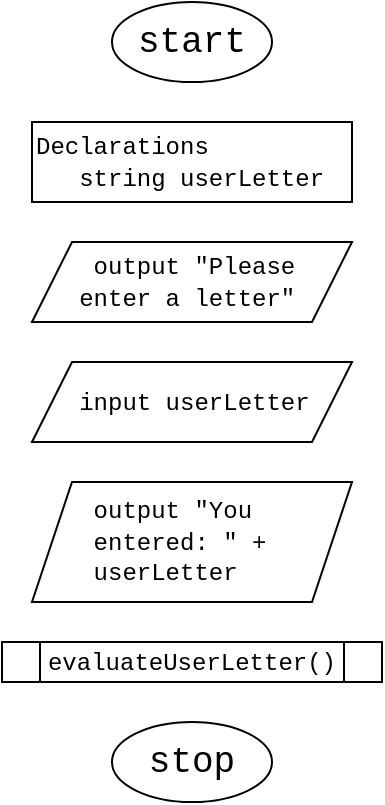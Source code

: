 <mxfile version="22.0.6" type="github">
  <diagram id="C5RBs43oDa-KdzZeNtuy" name="Page-1">
    <mxGraphModel dx="835" dy="364" grid="1" gridSize="10" guides="1" tooltips="1" connect="1" arrows="1" fold="1" page="1" pageScale="1" pageWidth="827" pageHeight="1169" math="0" shadow="0">
      <root>
        <mxCell id="WIyWlLk6GJQsqaUBKTNV-0" />
        <mxCell id="WIyWlLk6GJQsqaUBKTNV-1" parent="WIyWlLk6GJQsqaUBKTNV-0" />
        <mxCell id="9ANhp0rJH1cZioXLTVsO-0" value="&lt;font style=&quot;font-size: 18px;&quot; face=&quot;Courier New&quot;&gt;start&lt;/font&gt;" style="ellipse;whiteSpace=wrap;html=1;" vertex="1" parent="WIyWlLk6GJQsqaUBKTNV-1">
          <mxGeometry x="120" y="40" width="80" height="40" as="geometry" />
        </mxCell>
        <mxCell id="9ANhp0rJH1cZioXLTVsO-1" value="&lt;font face=&quot;Courier New&quot;&gt;Declarations&lt;br&gt;&amp;nbsp; &amp;nbsp;string userLetter&lt;/font&gt;" style="rounded=0;whiteSpace=wrap;html=1;align=left;" vertex="1" parent="WIyWlLk6GJQsqaUBKTNV-1">
          <mxGeometry x="80" y="100" width="160" height="40" as="geometry" />
        </mxCell>
        <mxCell id="9ANhp0rJH1cZioXLTVsO-2" value="&lt;font face=&quot;Courier New&quot;&gt;&amp;nbsp; &amp;nbsp; output &quot;Please&amp;nbsp; &amp;nbsp; &amp;nbsp; &amp;nbsp;enter a letter&quot;&lt;/font&gt;" style="shape=parallelogram;perimeter=parallelogramPerimeter;whiteSpace=wrap;html=1;fixedSize=1;align=left;" vertex="1" parent="WIyWlLk6GJQsqaUBKTNV-1">
          <mxGeometry x="80" y="160" width="160" height="40" as="geometry" />
        </mxCell>
        <mxCell id="9ANhp0rJH1cZioXLTVsO-3" value="&lt;font face=&quot;Courier New&quot;&gt;&amp;nbsp; &amp;nbsp;input userLetter&lt;/font&gt;" style="shape=parallelogram;perimeter=parallelogramPerimeter;whiteSpace=wrap;html=1;fixedSize=1;align=left;" vertex="1" parent="WIyWlLk6GJQsqaUBKTNV-1">
          <mxGeometry x="80" y="220" width="160" height="40" as="geometry" />
        </mxCell>
        <mxCell id="9ANhp0rJH1cZioXLTVsO-4" value="&lt;font face=&quot;Courier New&quot;&gt;&amp;nbsp; &amp;nbsp; output &quot;You&amp;nbsp; &amp;nbsp; &amp;nbsp; &amp;nbsp; &amp;nbsp; entered: &quot; +&amp;nbsp; &amp;nbsp; &amp;nbsp; &amp;nbsp; &amp;nbsp; userLetter&lt;/font&gt;" style="shape=parallelogram;perimeter=parallelogramPerimeter;whiteSpace=wrap;html=1;fixedSize=1;align=left;" vertex="1" parent="WIyWlLk6GJQsqaUBKTNV-1">
          <mxGeometry x="80" y="280" width="160" height="60" as="geometry" />
        </mxCell>
        <mxCell id="9ANhp0rJH1cZioXLTVsO-6" value="&lt;font face=&quot;Courier New&quot;&gt;evaluateUserLetter()&lt;/font&gt;" style="shape=process;whiteSpace=wrap;html=1;backgroundOutline=1;" vertex="1" parent="WIyWlLk6GJQsqaUBKTNV-1">
          <mxGeometry x="65" y="360" width="190" height="20" as="geometry" />
        </mxCell>
        <mxCell id="9ANhp0rJH1cZioXLTVsO-7" value="&lt;font style=&quot;font-size: 18px;&quot; face=&quot;Courier New&quot;&gt;stop&lt;/font&gt;" style="ellipse;whiteSpace=wrap;html=1;" vertex="1" parent="WIyWlLk6GJQsqaUBKTNV-1">
          <mxGeometry x="120" y="400" width="80" height="40" as="geometry" />
        </mxCell>
      </root>
    </mxGraphModel>
  </diagram>
</mxfile>
